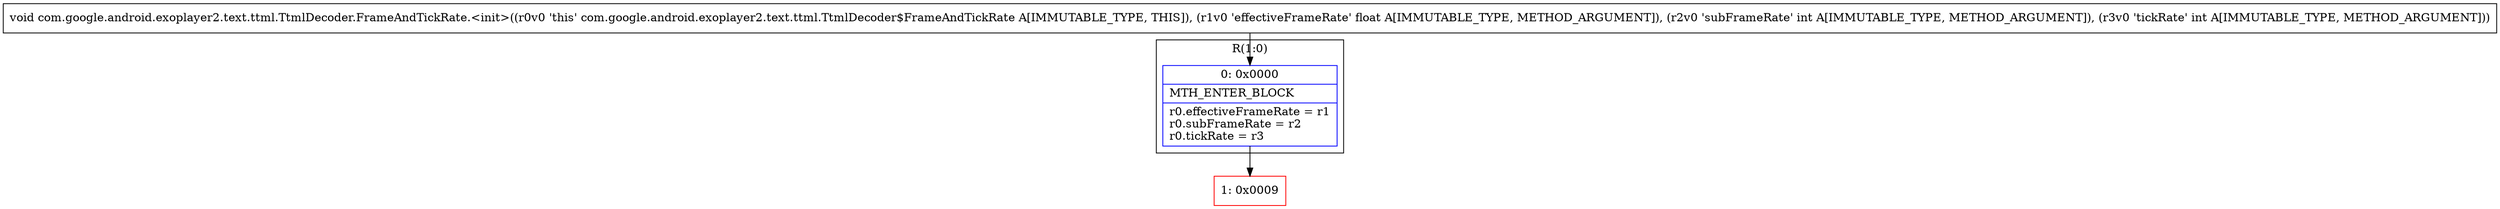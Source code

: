 digraph "CFG forcom.google.android.exoplayer2.text.ttml.TtmlDecoder.FrameAndTickRate.\<init\>(FII)V" {
subgraph cluster_Region_1727319515 {
label = "R(1:0)";
node [shape=record,color=blue];
Node_0 [shape=record,label="{0\:\ 0x0000|MTH_ENTER_BLOCK\l|r0.effectiveFrameRate = r1\lr0.subFrameRate = r2\lr0.tickRate = r3\l}"];
}
Node_1 [shape=record,color=red,label="{1\:\ 0x0009}"];
MethodNode[shape=record,label="{void com.google.android.exoplayer2.text.ttml.TtmlDecoder.FrameAndTickRate.\<init\>((r0v0 'this' com.google.android.exoplayer2.text.ttml.TtmlDecoder$FrameAndTickRate A[IMMUTABLE_TYPE, THIS]), (r1v0 'effectiveFrameRate' float A[IMMUTABLE_TYPE, METHOD_ARGUMENT]), (r2v0 'subFrameRate' int A[IMMUTABLE_TYPE, METHOD_ARGUMENT]), (r3v0 'tickRate' int A[IMMUTABLE_TYPE, METHOD_ARGUMENT])) }"];
MethodNode -> Node_0;
Node_0 -> Node_1;
}


